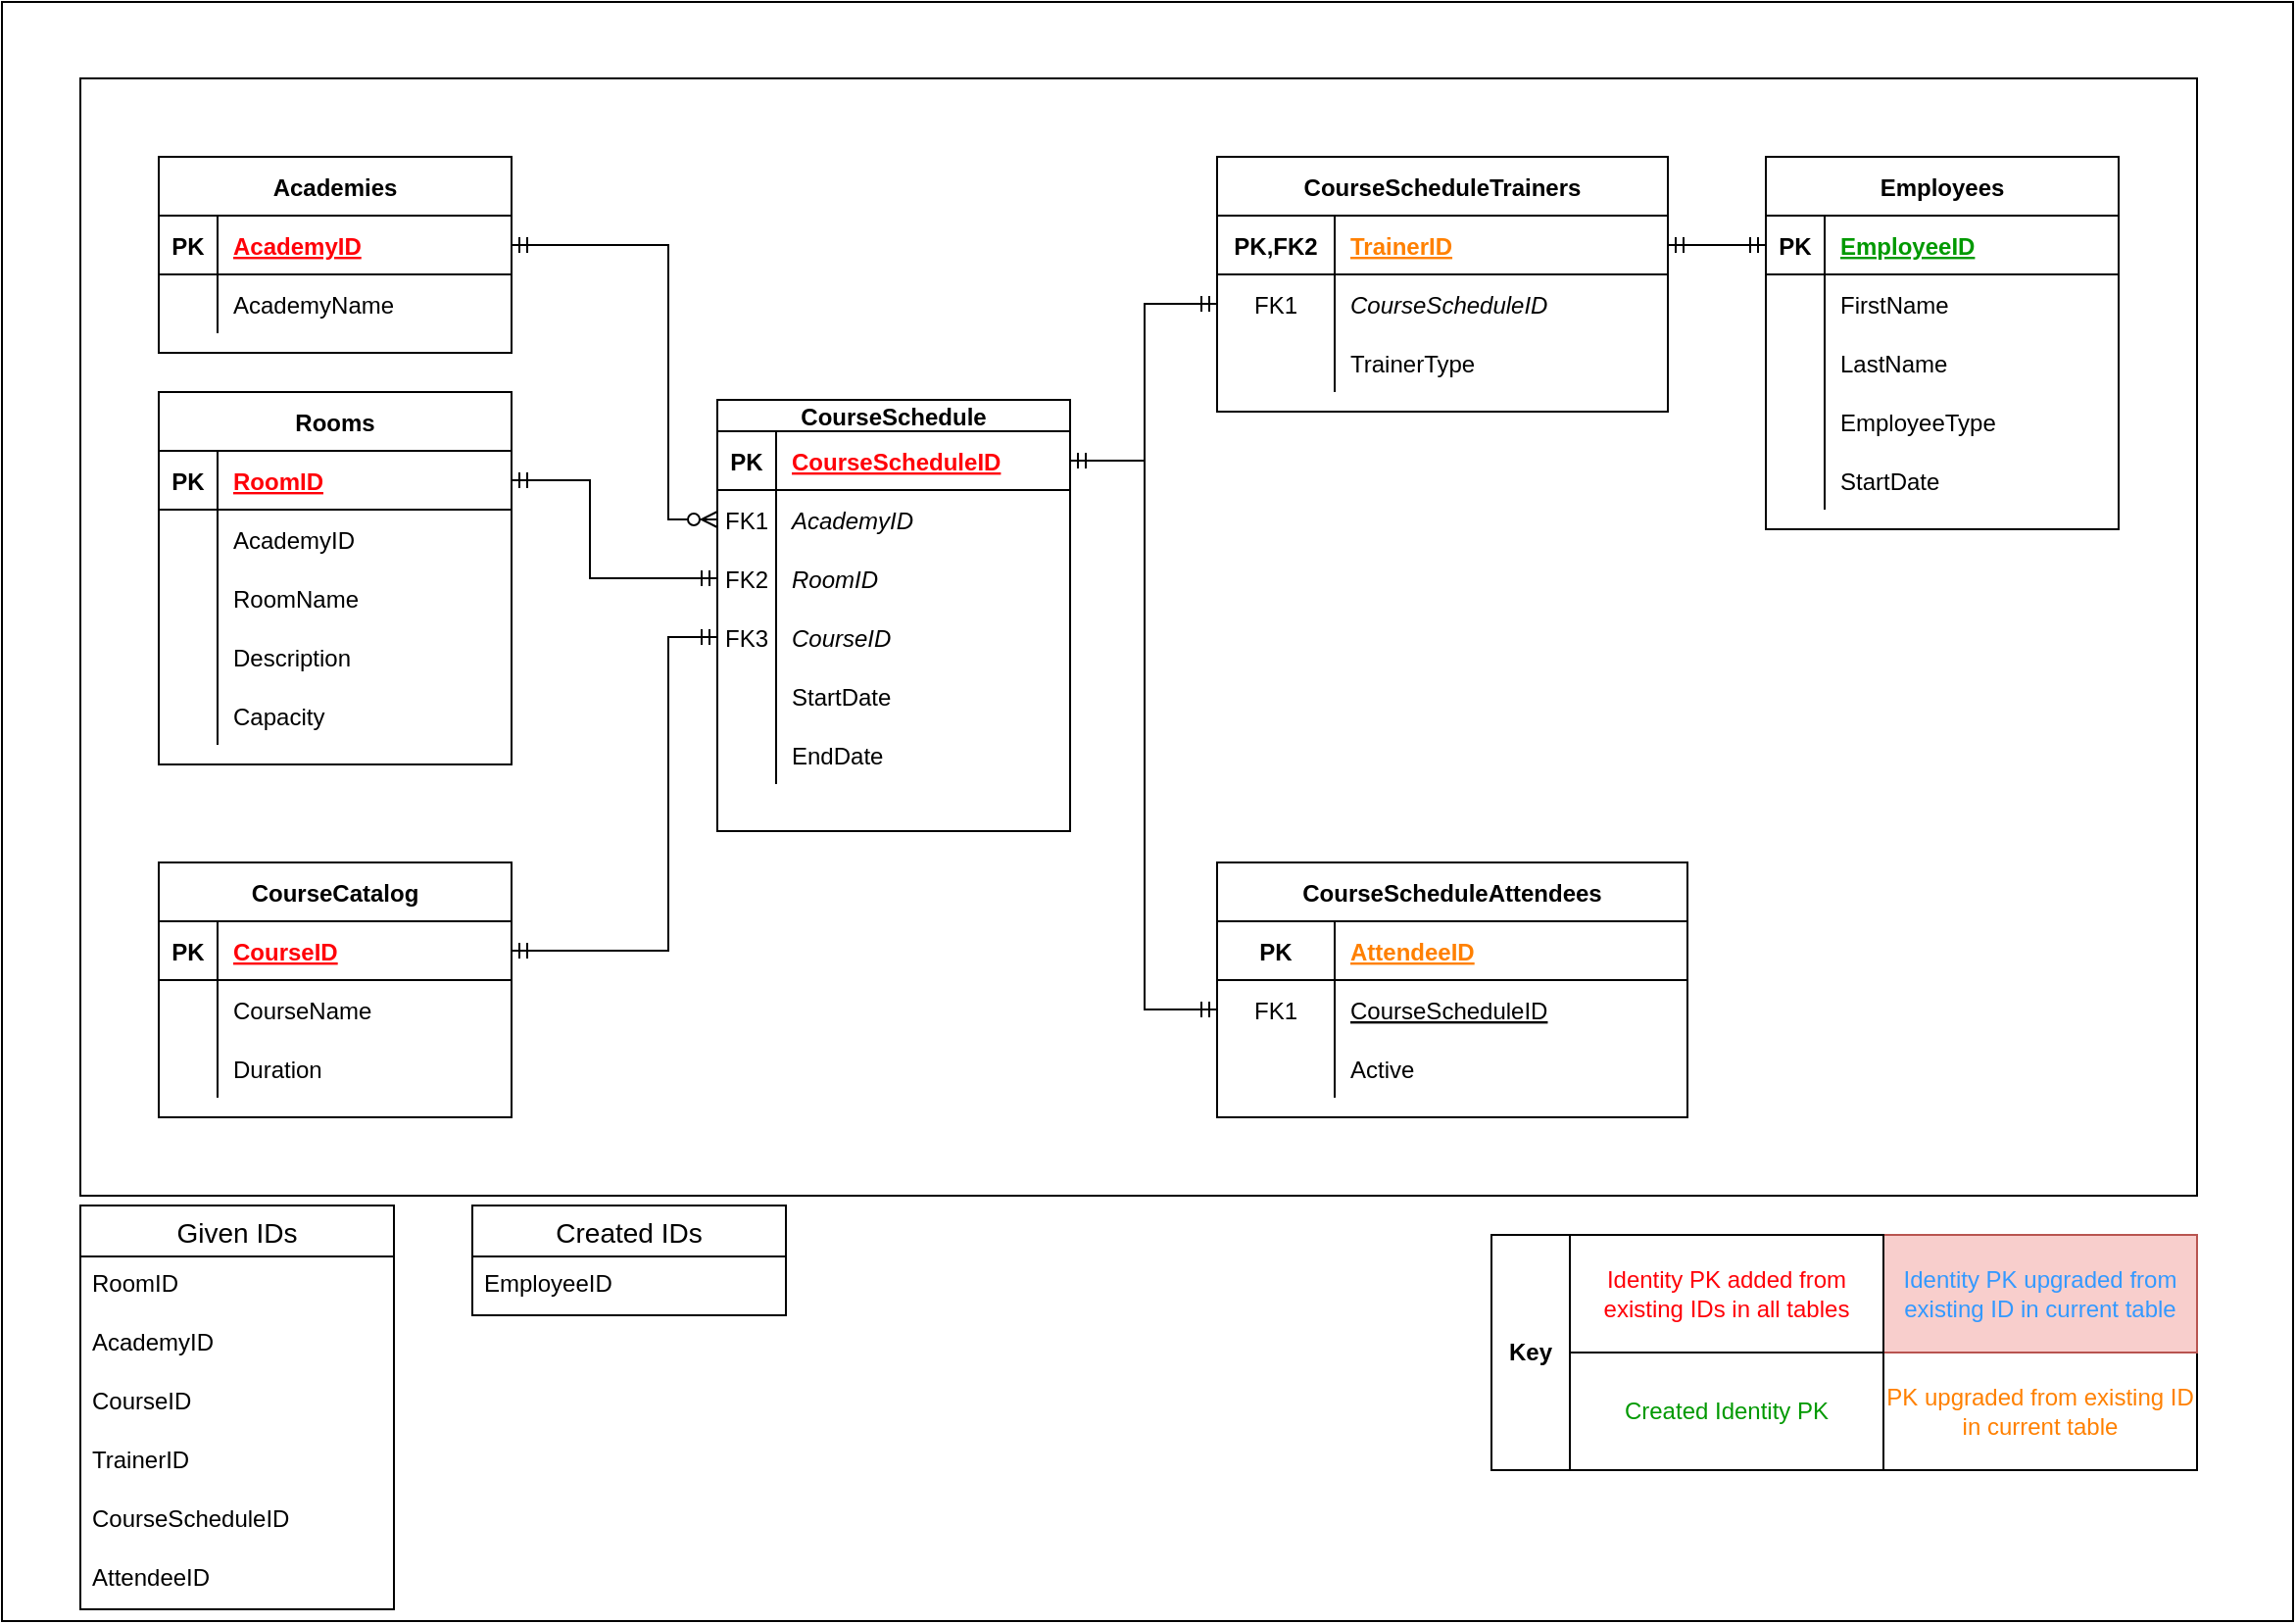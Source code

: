 <mxfile version="13.4.5" type="device"><diagram id="AUjybPsTDzXI0LvgvakA" name="ERD"><mxGraphModel dx="1086" dy="926" grid="1" gridSize="10" guides="1" tooltips="1" connect="1" arrows="1" fold="1" page="1" pageScale="1" pageWidth="1169" pageHeight="827" math="0" shadow="0"><root><mxCell id="0"/><mxCell id="1" parent="0"/><mxCell id="HKjK1HBpqgU2dG-zm7Cq-12" value="" style="group" parent="1" vertex="1" connectable="0"><mxGeometry y="1" width="1169" height="826" as="geometry"/></mxCell><mxCell id="HKjK1HBpqgU2dG-zm7Cq-11" value="" style="group" parent="HKjK1HBpqgU2dG-zm7Cq-12" vertex="1" connectable="0"><mxGeometry width="1169" height="826" as="geometry"/></mxCell><mxCell id="HKjK1HBpqgU2dG-zm7Cq-10" value="" style="group" parent="HKjK1HBpqgU2dG-zm7Cq-11" vertex="1" connectable="0"><mxGeometry width="1169" height="826" as="geometry"/></mxCell><mxCell id="trb9CW2gd9Y6XUhjnE6b-2" value="" style="rounded=0;whiteSpace=wrap;html=1;fillColor=#ffffff;fontColor=#009900;" parent="HKjK1HBpqgU2dG-zm7Cq-10" vertex="1"><mxGeometry width="1169" height="826" as="geometry"/></mxCell><mxCell id="trb9CW2gd9Y6XUhjnE6b-3" value="Given IDs" style="swimlane;fontStyle=0;childLayout=stackLayout;horizontal=1;startSize=26;horizontalStack=0;resizeParent=1;resizeParentMax=0;resizeLast=0;collapsible=1;marginBottom=0;align=center;fontSize=14;" parent="HKjK1HBpqgU2dG-zm7Cq-10" vertex="1"><mxGeometry x="40" y="614" width="160" height="206" as="geometry"/></mxCell><mxCell id="trb9CW2gd9Y6XUhjnE6b-4" value="RoomID" style="text;strokeColor=none;fillColor=none;spacingLeft=4;spacingRight=4;overflow=hidden;rotatable=0;points=[[0,0.5],[1,0.5]];portConstraint=eastwest;fontSize=12;" parent="trb9CW2gd9Y6XUhjnE6b-3" vertex="1"><mxGeometry y="26" width="160" height="30" as="geometry"/></mxCell><mxCell id="trb9CW2gd9Y6XUhjnE6b-5" value="AcademyID" style="text;strokeColor=none;fillColor=none;spacingLeft=4;spacingRight=4;overflow=hidden;rotatable=0;points=[[0,0.5],[1,0.5]];portConstraint=eastwest;fontSize=12;" parent="trb9CW2gd9Y6XUhjnE6b-3" vertex="1"><mxGeometry y="56" width="160" height="30" as="geometry"/></mxCell><mxCell id="trb9CW2gd9Y6XUhjnE6b-6" value="CourseID" style="text;strokeColor=none;fillColor=none;spacingLeft=4;spacingRight=4;overflow=hidden;rotatable=0;points=[[0,0.5],[1,0.5]];portConstraint=eastwest;fontSize=12;" parent="trb9CW2gd9Y6XUhjnE6b-3" vertex="1"><mxGeometry y="86" width="160" height="30" as="geometry"/></mxCell><mxCell id="trb9CW2gd9Y6XUhjnE6b-7" value="TrainerID" style="text;strokeColor=none;fillColor=none;spacingLeft=4;spacingRight=4;overflow=hidden;rotatable=0;points=[[0,0.5],[1,0.5]];portConstraint=eastwest;fontSize=12;" parent="trb9CW2gd9Y6XUhjnE6b-3" vertex="1"><mxGeometry y="116" width="160" height="30" as="geometry"/></mxCell><mxCell id="trb9CW2gd9Y6XUhjnE6b-8" value="CourseScheduleID" style="text;strokeColor=none;fillColor=none;spacingLeft=4;spacingRight=4;overflow=hidden;rotatable=0;points=[[0,0.5],[1,0.5]];portConstraint=eastwest;fontSize=12;" parent="trb9CW2gd9Y6XUhjnE6b-3" vertex="1"><mxGeometry y="146" width="160" height="30" as="geometry"/></mxCell><mxCell id="trb9CW2gd9Y6XUhjnE6b-9" value="AttendeeID" style="text;strokeColor=none;fillColor=none;spacingLeft=4;spacingRight=4;overflow=hidden;rotatable=0;points=[[0,0.5],[1,0.5]];portConstraint=eastwest;fontSize=12;" parent="trb9CW2gd9Y6XUhjnE6b-3" vertex="1"><mxGeometry y="176" width="160" height="30" as="geometry"/></mxCell><mxCell id="trb9CW2gd9Y6XUhjnE6b-10" value="Created IDs" style="swimlane;fontStyle=0;childLayout=stackLayout;horizontal=1;startSize=26;horizontalStack=0;resizeParent=1;resizeParentMax=0;resizeLast=0;collapsible=1;marginBottom=0;align=center;fontSize=14;" parent="HKjK1HBpqgU2dG-zm7Cq-10" vertex="1"><mxGeometry x="240" y="614" width="160" height="56" as="geometry"/></mxCell><mxCell id="trb9CW2gd9Y6XUhjnE6b-11" value="EmployeeID" style="text;strokeColor=none;fillColor=none;spacingLeft=4;spacingRight=4;overflow=hidden;rotatable=0;points=[[0,0.5],[1,0.5]];portConstraint=eastwest;fontSize=12;fontStyle=0;" parent="trb9CW2gd9Y6XUhjnE6b-10" vertex="1"><mxGeometry y="26" width="160" height="30" as="geometry"/></mxCell><mxCell id="trb9CW2gd9Y6XUhjnE6b-12" value="" style="group" parent="HKjK1HBpqgU2dG-zm7Cq-10" vertex="1" connectable="0"><mxGeometry x="40" y="39" width="1080" height="570" as="geometry"/></mxCell><mxCell id="trb9CW2gd9Y6XUhjnE6b-13" value="" style="rounded=0;whiteSpace=wrap;html=1;fillColor=#ffffff;fontColor=#3399FF;" parent="trb9CW2gd9Y6XUhjnE6b-12" vertex="1"><mxGeometry width="1080" height="570" as="geometry"/></mxCell><mxCell id="trb9CW2gd9Y6XUhjnE6b-14" value="CourseSchedule" style="shape=table;startSize=16;container=1;collapsible=1;childLayout=tableLayout;fixedRows=1;rowLines=0;fontStyle=1;align=center;resizeLast=1;" parent="trb9CW2gd9Y6XUhjnE6b-12" vertex="1"><mxGeometry x="325" y="164" width="180" height="220" as="geometry"/></mxCell><mxCell id="trb9CW2gd9Y6XUhjnE6b-15" value="" style="shape=partialRectangle;collapsible=0;dropTarget=0;pointerEvents=0;fillColor=none;top=0;left=0;bottom=1;right=0;points=[[0,0.5],[1,0.5]];portConstraint=eastwest;" parent="trb9CW2gd9Y6XUhjnE6b-14" vertex="1"><mxGeometry y="16" width="180" height="30" as="geometry"/></mxCell><mxCell id="trb9CW2gd9Y6XUhjnE6b-16" value="PK" style="shape=partialRectangle;connectable=0;fillColor=none;top=0;left=0;bottom=0;right=0;fontStyle=1;overflow=hidden;" parent="trb9CW2gd9Y6XUhjnE6b-15" vertex="1"><mxGeometry width="30" height="30" as="geometry"/></mxCell><mxCell id="trb9CW2gd9Y6XUhjnE6b-17" value="CourseScheduleID" style="shape=partialRectangle;connectable=0;fillColor=none;top=0;left=0;bottom=0;right=0;align=left;spacingLeft=6;fontStyle=5;overflow=hidden;fontColor=#FF0008;" parent="trb9CW2gd9Y6XUhjnE6b-15" vertex="1"><mxGeometry x="30" width="150" height="30" as="geometry"/></mxCell><mxCell id="trb9CW2gd9Y6XUhjnE6b-18" value="" style="shape=partialRectangle;collapsible=0;dropTarget=0;pointerEvents=0;fillColor=none;top=0;left=0;bottom=0;right=0;points=[[0,0.5],[1,0.5]];portConstraint=eastwest;" parent="trb9CW2gd9Y6XUhjnE6b-14" vertex="1"><mxGeometry y="46" width="180" height="30" as="geometry"/></mxCell><mxCell id="trb9CW2gd9Y6XUhjnE6b-19" value="FK1" style="shape=partialRectangle;connectable=0;fillColor=none;top=0;left=0;bottom=0;right=0;editable=1;overflow=hidden;" parent="trb9CW2gd9Y6XUhjnE6b-18" vertex="1"><mxGeometry width="30" height="30" as="geometry"/></mxCell><mxCell id="trb9CW2gd9Y6XUhjnE6b-20" value="AcademyID" style="shape=partialRectangle;connectable=0;fillColor=none;top=0;left=0;bottom=0;right=0;align=left;spacingLeft=6;overflow=hidden;fontStyle=2" parent="trb9CW2gd9Y6XUhjnE6b-18" vertex="1"><mxGeometry x="30" width="150" height="30" as="geometry"/></mxCell><mxCell id="trb9CW2gd9Y6XUhjnE6b-21" style="shape=partialRectangle;collapsible=0;dropTarget=0;pointerEvents=0;fillColor=none;top=0;left=0;bottom=0;right=0;points=[[0,0.5],[1,0.5]];portConstraint=eastwest;" parent="trb9CW2gd9Y6XUhjnE6b-14" vertex="1"><mxGeometry y="76" width="180" height="30" as="geometry"/></mxCell><mxCell id="trb9CW2gd9Y6XUhjnE6b-22" value="FK2" style="shape=partialRectangle;connectable=0;fillColor=none;top=0;left=0;bottom=0;right=0;editable=1;overflow=hidden;" parent="trb9CW2gd9Y6XUhjnE6b-21" vertex="1"><mxGeometry width="30" height="30" as="geometry"/></mxCell><mxCell id="trb9CW2gd9Y6XUhjnE6b-23" value="RoomID" style="shape=partialRectangle;connectable=0;fillColor=none;top=0;left=0;bottom=0;right=0;align=left;spacingLeft=6;overflow=hidden;fontStyle=2" parent="trb9CW2gd9Y6XUhjnE6b-21" vertex="1"><mxGeometry x="30" width="150" height="30" as="geometry"/></mxCell><mxCell id="trb9CW2gd9Y6XUhjnE6b-24" style="shape=partialRectangle;collapsible=0;dropTarget=0;pointerEvents=0;fillColor=none;top=0;left=0;bottom=0;right=0;points=[[0,0.5],[1,0.5]];portConstraint=eastwest;" parent="trb9CW2gd9Y6XUhjnE6b-14" vertex="1"><mxGeometry y="106" width="180" height="30" as="geometry"/></mxCell><mxCell id="trb9CW2gd9Y6XUhjnE6b-25" value="FK3" style="shape=partialRectangle;connectable=0;fillColor=none;top=0;left=0;bottom=0;right=0;editable=1;overflow=hidden;" parent="trb9CW2gd9Y6XUhjnE6b-24" vertex="1"><mxGeometry width="30" height="30" as="geometry"/></mxCell><mxCell id="trb9CW2gd9Y6XUhjnE6b-26" value="CourseID" style="shape=partialRectangle;connectable=0;fillColor=none;top=0;left=0;bottom=0;right=0;align=left;spacingLeft=6;overflow=hidden;fontStyle=2" parent="trb9CW2gd9Y6XUhjnE6b-24" vertex="1"><mxGeometry x="30" width="150" height="30" as="geometry"/></mxCell><mxCell id="trb9CW2gd9Y6XUhjnE6b-27" style="shape=partialRectangle;collapsible=0;dropTarget=0;pointerEvents=0;fillColor=none;top=0;left=0;bottom=0;right=0;points=[[0,0.5],[1,0.5]];portConstraint=eastwest;" parent="trb9CW2gd9Y6XUhjnE6b-14" vertex="1"><mxGeometry y="136" width="180" height="30" as="geometry"/></mxCell><mxCell id="trb9CW2gd9Y6XUhjnE6b-28" style="shape=partialRectangle;connectable=0;fillColor=none;top=0;left=0;bottom=0;right=0;editable=1;overflow=hidden;" parent="trb9CW2gd9Y6XUhjnE6b-27" vertex="1"><mxGeometry width="30" height="30" as="geometry"/></mxCell><mxCell id="trb9CW2gd9Y6XUhjnE6b-29" value="StartDate" style="shape=partialRectangle;connectable=0;fillColor=none;top=0;left=0;bottom=0;right=0;align=left;spacingLeft=6;overflow=hidden;" parent="trb9CW2gd9Y6XUhjnE6b-27" vertex="1"><mxGeometry x="30" width="150" height="30" as="geometry"/></mxCell><mxCell id="trb9CW2gd9Y6XUhjnE6b-30" style="shape=partialRectangle;collapsible=0;dropTarget=0;pointerEvents=0;fillColor=none;top=0;left=0;bottom=0;right=0;points=[[0,0.5],[1,0.5]];portConstraint=eastwest;" parent="trb9CW2gd9Y6XUhjnE6b-14" vertex="1"><mxGeometry y="166" width="180" height="30" as="geometry"/></mxCell><mxCell id="trb9CW2gd9Y6XUhjnE6b-31" style="shape=partialRectangle;connectable=0;fillColor=none;top=0;left=0;bottom=0;right=0;editable=1;overflow=hidden;" parent="trb9CW2gd9Y6XUhjnE6b-30" vertex="1"><mxGeometry width="30" height="30" as="geometry"/></mxCell><mxCell id="trb9CW2gd9Y6XUhjnE6b-32" value="EndDate" style="shape=partialRectangle;connectable=0;fillColor=none;top=0;left=0;bottom=0;right=0;align=left;spacingLeft=6;overflow=hidden;" parent="trb9CW2gd9Y6XUhjnE6b-30" vertex="1"><mxGeometry x="30" width="150" height="30" as="geometry"/></mxCell><mxCell id="trb9CW2gd9Y6XUhjnE6b-33" value="Rooms" style="shape=table;startSize=30;container=1;collapsible=1;childLayout=tableLayout;fixedRows=1;rowLines=0;fontStyle=1;align=center;resizeLast=1;" parent="trb9CW2gd9Y6XUhjnE6b-12" vertex="1"><mxGeometry x="40" y="160" width="180" height="190" as="geometry"/></mxCell><mxCell id="trb9CW2gd9Y6XUhjnE6b-34" value="" style="shape=partialRectangle;collapsible=0;dropTarget=0;pointerEvents=0;fillColor=none;top=0;left=0;bottom=1;right=0;points=[[0,0.5],[1,0.5]];portConstraint=eastwest;" parent="trb9CW2gd9Y6XUhjnE6b-33" vertex="1"><mxGeometry y="30" width="180" height="30" as="geometry"/></mxCell><mxCell id="trb9CW2gd9Y6XUhjnE6b-35" value="PK" style="shape=partialRectangle;connectable=0;fillColor=none;top=0;left=0;bottom=0;right=0;fontStyle=1;overflow=hidden;" parent="trb9CW2gd9Y6XUhjnE6b-34" vertex="1"><mxGeometry width="30" height="30" as="geometry"/></mxCell><mxCell id="trb9CW2gd9Y6XUhjnE6b-36" value="RoomID" style="shape=partialRectangle;connectable=0;fillColor=none;top=0;left=0;bottom=0;right=0;align=left;spacingLeft=6;fontStyle=5;overflow=hidden;fontColor=#FF0008;" parent="trb9CW2gd9Y6XUhjnE6b-34" vertex="1"><mxGeometry x="30" width="150" height="30" as="geometry"/></mxCell><mxCell id="trb9CW2gd9Y6XUhjnE6b-37" value="" style="shape=partialRectangle;collapsible=0;dropTarget=0;pointerEvents=0;fillColor=none;top=0;left=0;bottom=0;right=0;points=[[0,0.5],[1,0.5]];portConstraint=eastwest;" parent="trb9CW2gd9Y6XUhjnE6b-33" vertex="1"><mxGeometry y="60" width="180" height="30" as="geometry"/></mxCell><mxCell id="trb9CW2gd9Y6XUhjnE6b-38" value="" style="shape=partialRectangle;connectable=0;fillColor=none;top=0;left=0;bottom=0;right=0;editable=1;overflow=hidden;" parent="trb9CW2gd9Y6XUhjnE6b-37" vertex="1"><mxGeometry width="30" height="30" as="geometry"/></mxCell><mxCell id="trb9CW2gd9Y6XUhjnE6b-39" value="AcademyID" style="shape=partialRectangle;connectable=0;fillColor=none;top=0;left=0;bottom=0;right=0;align=left;spacingLeft=6;overflow=hidden;fontStyle=0" parent="trb9CW2gd9Y6XUhjnE6b-37" vertex="1"><mxGeometry x="30" width="150" height="30" as="geometry"/></mxCell><mxCell id="trb9CW2gd9Y6XUhjnE6b-40" value="" style="shape=partialRectangle;collapsible=0;dropTarget=0;pointerEvents=0;fillColor=none;top=0;left=0;bottom=0;right=0;points=[[0,0.5],[1,0.5]];portConstraint=eastwest;" parent="trb9CW2gd9Y6XUhjnE6b-33" vertex="1"><mxGeometry y="90" width="180" height="30" as="geometry"/></mxCell><mxCell id="trb9CW2gd9Y6XUhjnE6b-41" value="" style="shape=partialRectangle;connectable=0;fillColor=none;top=0;left=0;bottom=0;right=0;editable=1;overflow=hidden;" parent="trb9CW2gd9Y6XUhjnE6b-40" vertex="1"><mxGeometry width="30" height="30" as="geometry"/></mxCell><mxCell id="trb9CW2gd9Y6XUhjnE6b-42" value="RoomName" style="shape=partialRectangle;connectable=0;fillColor=none;top=0;left=0;bottom=0;right=0;align=left;spacingLeft=6;overflow=hidden;" parent="trb9CW2gd9Y6XUhjnE6b-40" vertex="1"><mxGeometry x="30" width="150" height="30" as="geometry"/></mxCell><mxCell id="trb9CW2gd9Y6XUhjnE6b-43" value="" style="shape=partialRectangle;collapsible=0;dropTarget=0;pointerEvents=0;fillColor=none;top=0;left=0;bottom=0;right=0;points=[[0,0.5],[1,0.5]];portConstraint=eastwest;" parent="trb9CW2gd9Y6XUhjnE6b-33" vertex="1"><mxGeometry y="120" width="180" height="30" as="geometry"/></mxCell><mxCell id="trb9CW2gd9Y6XUhjnE6b-44" value="" style="shape=partialRectangle;connectable=0;fillColor=none;top=0;left=0;bottom=0;right=0;editable=1;overflow=hidden;" parent="trb9CW2gd9Y6XUhjnE6b-43" vertex="1"><mxGeometry width="30" height="30" as="geometry"/></mxCell><mxCell id="trb9CW2gd9Y6XUhjnE6b-45" value="Description" style="shape=partialRectangle;connectable=0;fillColor=none;top=0;left=0;bottom=0;right=0;align=left;spacingLeft=6;overflow=hidden;" parent="trb9CW2gd9Y6XUhjnE6b-43" vertex="1"><mxGeometry x="30" width="150" height="30" as="geometry"/></mxCell><mxCell id="trb9CW2gd9Y6XUhjnE6b-46" style="shape=partialRectangle;collapsible=0;dropTarget=0;pointerEvents=0;fillColor=none;top=0;left=0;bottom=0;right=0;points=[[0,0.5],[1,0.5]];portConstraint=eastwest;" parent="trb9CW2gd9Y6XUhjnE6b-33" vertex="1"><mxGeometry y="150" width="180" height="30" as="geometry"/></mxCell><mxCell id="trb9CW2gd9Y6XUhjnE6b-47" style="shape=partialRectangle;connectable=0;fillColor=none;top=0;left=0;bottom=0;right=0;editable=1;overflow=hidden;" parent="trb9CW2gd9Y6XUhjnE6b-46" vertex="1"><mxGeometry width="30" height="30" as="geometry"/></mxCell><mxCell id="trb9CW2gd9Y6XUhjnE6b-48" value="Capacity" style="shape=partialRectangle;connectable=0;fillColor=none;top=0;left=0;bottom=0;right=0;align=left;spacingLeft=6;overflow=hidden;" parent="trb9CW2gd9Y6XUhjnE6b-46" vertex="1"><mxGeometry x="30" width="150" height="30" as="geometry"/></mxCell><mxCell id="trb9CW2gd9Y6XUhjnE6b-49" style="edgeStyle=orthogonalEdgeStyle;rounded=0;orthogonalLoop=1;jettySize=auto;html=1;entryX=1;entryY=0.5;entryDx=0;entryDy=0;endArrow=ERmandOne;endFill=0;fontColor=#FF0008;startArrow=ERmandOne;startFill=0;exitX=0;exitY=0.5;exitDx=0;exitDy=0;" parent="trb9CW2gd9Y6XUhjnE6b-12" source="trb9CW2gd9Y6XUhjnE6b-21" target="trb9CW2gd9Y6XUhjnE6b-34" edge="1"><mxGeometry relative="1" as="geometry"><Array as="points"><mxPoint x="260" y="255"/><mxPoint x="260" y="205"/></Array></mxGeometry></mxCell><mxCell id="trb9CW2gd9Y6XUhjnE6b-50" value="Academies" style="shape=table;startSize=30;container=1;collapsible=1;childLayout=tableLayout;fixedRows=1;rowLines=0;fontStyle=1;align=center;resizeLast=1;" parent="trb9CW2gd9Y6XUhjnE6b-12" vertex="1"><mxGeometry x="40" y="40" width="180" height="100" as="geometry"/></mxCell><mxCell id="trb9CW2gd9Y6XUhjnE6b-51" value="" style="shape=partialRectangle;collapsible=0;dropTarget=0;pointerEvents=0;fillColor=none;top=0;left=0;bottom=1;right=0;points=[[0,0.5],[1,0.5]];portConstraint=eastwest;" parent="trb9CW2gd9Y6XUhjnE6b-50" vertex="1"><mxGeometry y="30" width="180" height="30" as="geometry"/></mxCell><mxCell id="trb9CW2gd9Y6XUhjnE6b-52" value="PK" style="shape=partialRectangle;connectable=0;fillColor=none;top=0;left=0;bottom=0;right=0;fontStyle=1;overflow=hidden;" parent="trb9CW2gd9Y6XUhjnE6b-51" vertex="1"><mxGeometry width="30" height="30" as="geometry"/></mxCell><mxCell id="trb9CW2gd9Y6XUhjnE6b-53" value="AcademyID" style="shape=partialRectangle;connectable=0;fillColor=none;top=0;left=0;bottom=0;right=0;align=left;spacingLeft=6;fontStyle=5;overflow=hidden;fontColor=#FF0008;" parent="trb9CW2gd9Y6XUhjnE6b-51" vertex="1"><mxGeometry x="30" width="150" height="30" as="geometry"/></mxCell><mxCell id="trb9CW2gd9Y6XUhjnE6b-54" value="" style="shape=partialRectangle;collapsible=0;dropTarget=0;pointerEvents=0;fillColor=none;top=0;left=0;bottom=0;right=0;points=[[0,0.5],[1,0.5]];portConstraint=eastwest;" parent="trb9CW2gd9Y6XUhjnE6b-50" vertex="1"><mxGeometry y="60" width="180" height="30" as="geometry"/></mxCell><mxCell id="trb9CW2gd9Y6XUhjnE6b-55" value="" style="shape=partialRectangle;connectable=0;fillColor=none;top=0;left=0;bottom=0;right=0;editable=1;overflow=hidden;" parent="trb9CW2gd9Y6XUhjnE6b-54" vertex="1"><mxGeometry width="30" height="30" as="geometry"/></mxCell><mxCell id="trb9CW2gd9Y6XUhjnE6b-56" value="AcademyName" style="shape=partialRectangle;connectable=0;fillColor=none;top=0;left=0;bottom=0;right=0;align=left;spacingLeft=6;overflow=hidden;" parent="trb9CW2gd9Y6XUhjnE6b-54" vertex="1"><mxGeometry x="30" width="150" height="30" as="geometry"/></mxCell><mxCell id="trb9CW2gd9Y6XUhjnE6b-57" style="edgeStyle=orthogonalEdgeStyle;rounded=0;orthogonalLoop=1;jettySize=auto;html=1;entryX=1;entryY=0.5;entryDx=0;entryDy=0;endArrow=ERmandOne;endFill=0;fontColor=#FF0008;startArrow=ERzeroToMany;startFill=1;exitX=0;exitY=0.5;exitDx=0;exitDy=0;" parent="trb9CW2gd9Y6XUhjnE6b-12" source="trb9CW2gd9Y6XUhjnE6b-18" target="trb9CW2gd9Y6XUhjnE6b-51" edge="1"><mxGeometry relative="1" as="geometry"><Array as="points"><mxPoint x="300" y="225"/><mxPoint x="300" y="85"/></Array></mxGeometry></mxCell><mxCell id="trb9CW2gd9Y6XUhjnE6b-58" value="CourseCatalog" style="shape=table;startSize=30;container=1;collapsible=1;childLayout=tableLayout;fixedRows=1;rowLines=0;fontStyle=1;align=center;resizeLast=1;" parent="trb9CW2gd9Y6XUhjnE6b-12" vertex="1"><mxGeometry x="40" y="400" width="180" height="130" as="geometry"/></mxCell><mxCell id="trb9CW2gd9Y6XUhjnE6b-59" value="" style="shape=partialRectangle;collapsible=0;dropTarget=0;pointerEvents=0;fillColor=none;top=0;left=0;bottom=1;right=0;points=[[0,0.5],[1,0.5]];portConstraint=eastwest;" parent="trb9CW2gd9Y6XUhjnE6b-58" vertex="1"><mxGeometry y="30" width="180" height="30" as="geometry"/></mxCell><mxCell id="trb9CW2gd9Y6XUhjnE6b-60" value="PK" style="shape=partialRectangle;connectable=0;fillColor=none;top=0;left=0;bottom=0;right=0;fontStyle=1;overflow=hidden;" parent="trb9CW2gd9Y6XUhjnE6b-59" vertex="1"><mxGeometry width="30" height="30" as="geometry"/></mxCell><mxCell id="trb9CW2gd9Y6XUhjnE6b-61" value="CourseID" style="shape=partialRectangle;connectable=0;fillColor=none;top=0;left=0;bottom=0;right=0;align=left;spacingLeft=6;fontStyle=5;overflow=hidden;fontColor=#FF0008;" parent="trb9CW2gd9Y6XUhjnE6b-59" vertex="1"><mxGeometry x="30" width="150" height="30" as="geometry"/></mxCell><mxCell id="trb9CW2gd9Y6XUhjnE6b-62" value="" style="shape=partialRectangle;collapsible=0;dropTarget=0;pointerEvents=0;fillColor=none;top=0;left=0;bottom=0;right=0;points=[[0,0.5],[1,0.5]];portConstraint=eastwest;" parent="trb9CW2gd9Y6XUhjnE6b-58" vertex="1"><mxGeometry y="60" width="180" height="30" as="geometry"/></mxCell><mxCell id="trb9CW2gd9Y6XUhjnE6b-63" value="" style="shape=partialRectangle;connectable=0;fillColor=none;top=0;left=0;bottom=0;right=0;editable=1;overflow=hidden;" parent="trb9CW2gd9Y6XUhjnE6b-62" vertex="1"><mxGeometry width="30" height="30" as="geometry"/></mxCell><mxCell id="trb9CW2gd9Y6XUhjnE6b-64" value="CourseName" style="shape=partialRectangle;connectable=0;fillColor=none;top=0;left=0;bottom=0;right=0;align=left;spacingLeft=6;overflow=hidden;" parent="trb9CW2gd9Y6XUhjnE6b-62" vertex="1"><mxGeometry x="30" width="150" height="30" as="geometry"/></mxCell><mxCell id="trb9CW2gd9Y6XUhjnE6b-65" value="" style="shape=partialRectangle;collapsible=0;dropTarget=0;pointerEvents=0;fillColor=none;top=0;left=0;bottom=0;right=0;points=[[0,0.5],[1,0.5]];portConstraint=eastwest;" parent="trb9CW2gd9Y6XUhjnE6b-58" vertex="1"><mxGeometry y="90" width="180" height="30" as="geometry"/></mxCell><mxCell id="trb9CW2gd9Y6XUhjnE6b-66" value="" style="shape=partialRectangle;connectable=0;fillColor=none;top=0;left=0;bottom=0;right=0;editable=1;overflow=hidden;" parent="trb9CW2gd9Y6XUhjnE6b-65" vertex="1"><mxGeometry width="30" height="30" as="geometry"/></mxCell><mxCell id="trb9CW2gd9Y6XUhjnE6b-67" value="Duration" style="shape=partialRectangle;connectable=0;fillColor=none;top=0;left=0;bottom=0;right=0;align=left;spacingLeft=6;overflow=hidden;" parent="trb9CW2gd9Y6XUhjnE6b-65" vertex="1"><mxGeometry x="30" width="150" height="30" as="geometry"/></mxCell><mxCell id="trb9CW2gd9Y6XUhjnE6b-68" style="edgeStyle=orthogonalEdgeStyle;rounded=0;orthogonalLoop=1;jettySize=auto;html=1;exitX=0;exitY=0.5;exitDx=0;exitDy=0;entryX=1;entryY=0.5;entryDx=0;entryDy=0;endArrow=ERmandOne;endFill=0;fontColor=#FF0008;startArrow=ERmandOne;startFill=0;" parent="trb9CW2gd9Y6XUhjnE6b-12" source="trb9CW2gd9Y6XUhjnE6b-24" target="trb9CW2gd9Y6XUhjnE6b-59" edge="1"><mxGeometry relative="1" as="geometry"><Array as="points"><mxPoint x="300" y="285"/><mxPoint x="300" y="445"/></Array></mxGeometry></mxCell><mxCell id="trb9CW2gd9Y6XUhjnE6b-69" value="Employees" style="shape=table;startSize=30;container=1;collapsible=1;childLayout=tableLayout;fixedRows=1;rowLines=0;fontStyle=1;align=center;resizeLast=1;" parent="trb9CW2gd9Y6XUhjnE6b-12" vertex="1"><mxGeometry x="860" y="40" width="180" height="190" as="geometry"/></mxCell><mxCell id="trb9CW2gd9Y6XUhjnE6b-70" value="" style="shape=partialRectangle;collapsible=0;dropTarget=0;pointerEvents=0;fillColor=none;top=0;left=0;bottom=1;right=0;points=[[0,0.5],[1,0.5]];portConstraint=eastwest;" parent="trb9CW2gd9Y6XUhjnE6b-69" vertex="1"><mxGeometry y="30" width="180" height="30" as="geometry"/></mxCell><mxCell id="trb9CW2gd9Y6XUhjnE6b-71" value="PK" style="shape=partialRectangle;connectable=0;fillColor=none;top=0;left=0;bottom=0;right=0;fontStyle=1;overflow=hidden;" parent="trb9CW2gd9Y6XUhjnE6b-70" vertex="1"><mxGeometry width="30" height="30" as="geometry"/></mxCell><mxCell id="trb9CW2gd9Y6XUhjnE6b-72" value="EmployeeID" style="shape=partialRectangle;connectable=0;fillColor=none;top=0;left=0;bottom=0;right=0;align=left;spacingLeft=6;fontStyle=5;overflow=hidden;fontColor=#009900;" parent="trb9CW2gd9Y6XUhjnE6b-70" vertex="1"><mxGeometry x="30" width="150" height="30" as="geometry"/></mxCell><mxCell id="trb9CW2gd9Y6XUhjnE6b-73" value="" style="shape=partialRectangle;collapsible=0;dropTarget=0;pointerEvents=0;fillColor=none;top=0;left=0;bottom=0;right=0;points=[[0,0.5],[1,0.5]];portConstraint=eastwest;" parent="trb9CW2gd9Y6XUhjnE6b-69" vertex="1"><mxGeometry y="60" width="180" height="30" as="geometry"/></mxCell><mxCell id="trb9CW2gd9Y6XUhjnE6b-74" value="" style="shape=partialRectangle;connectable=0;fillColor=none;top=0;left=0;bottom=0;right=0;editable=1;overflow=hidden;" parent="trb9CW2gd9Y6XUhjnE6b-73" vertex="1"><mxGeometry width="30" height="30" as="geometry"/></mxCell><mxCell id="trb9CW2gd9Y6XUhjnE6b-75" value="FirstName" style="shape=partialRectangle;connectable=0;fillColor=none;top=0;left=0;bottom=0;right=0;align=left;spacingLeft=6;overflow=hidden;" parent="trb9CW2gd9Y6XUhjnE6b-73" vertex="1"><mxGeometry x="30" width="150" height="30" as="geometry"/></mxCell><mxCell id="trb9CW2gd9Y6XUhjnE6b-76" value="" style="shape=partialRectangle;collapsible=0;dropTarget=0;pointerEvents=0;fillColor=none;top=0;left=0;bottom=0;right=0;points=[[0,0.5],[1,0.5]];portConstraint=eastwest;" parent="trb9CW2gd9Y6XUhjnE6b-69" vertex="1"><mxGeometry y="90" width="180" height="30" as="geometry"/></mxCell><mxCell id="trb9CW2gd9Y6XUhjnE6b-77" value="" style="shape=partialRectangle;connectable=0;fillColor=none;top=0;left=0;bottom=0;right=0;editable=1;overflow=hidden;" parent="trb9CW2gd9Y6XUhjnE6b-76" vertex="1"><mxGeometry width="30" height="30" as="geometry"/></mxCell><mxCell id="trb9CW2gd9Y6XUhjnE6b-78" value="LastName" style="shape=partialRectangle;connectable=0;fillColor=none;top=0;left=0;bottom=0;right=0;align=left;spacingLeft=6;overflow=hidden;" parent="trb9CW2gd9Y6XUhjnE6b-76" vertex="1"><mxGeometry x="30" width="150" height="30" as="geometry"/></mxCell><mxCell id="trb9CW2gd9Y6XUhjnE6b-79" style="shape=partialRectangle;collapsible=0;dropTarget=0;pointerEvents=0;fillColor=none;top=0;left=0;bottom=0;right=0;points=[[0,0.5],[1,0.5]];portConstraint=eastwest;" parent="trb9CW2gd9Y6XUhjnE6b-69" vertex="1"><mxGeometry y="120" width="180" height="30" as="geometry"/></mxCell><mxCell id="trb9CW2gd9Y6XUhjnE6b-80" style="shape=partialRectangle;connectable=0;fillColor=none;top=0;left=0;bottom=0;right=0;editable=1;overflow=hidden;" parent="trb9CW2gd9Y6XUhjnE6b-79" vertex="1"><mxGeometry width="30" height="30" as="geometry"/></mxCell><mxCell id="trb9CW2gd9Y6XUhjnE6b-81" value="EmployeeType" style="shape=partialRectangle;connectable=0;fillColor=none;top=0;left=0;bottom=0;right=0;align=left;spacingLeft=6;overflow=hidden;" parent="trb9CW2gd9Y6XUhjnE6b-79" vertex="1"><mxGeometry x="30" width="150" height="30" as="geometry"/></mxCell><mxCell id="trb9CW2gd9Y6XUhjnE6b-82" style="shape=partialRectangle;collapsible=0;dropTarget=0;pointerEvents=0;fillColor=none;top=0;left=0;bottom=0;right=0;points=[[0,0.5],[1,0.5]];portConstraint=eastwest;" parent="trb9CW2gd9Y6XUhjnE6b-69" vertex="1"><mxGeometry y="150" width="180" height="30" as="geometry"/></mxCell><mxCell id="trb9CW2gd9Y6XUhjnE6b-83" style="shape=partialRectangle;connectable=0;fillColor=none;top=0;left=0;bottom=0;right=0;editable=1;overflow=hidden;" parent="trb9CW2gd9Y6XUhjnE6b-82" vertex="1"><mxGeometry width="30" height="30" as="geometry"/></mxCell><mxCell id="trb9CW2gd9Y6XUhjnE6b-84" value="StartDate" style="shape=partialRectangle;connectable=0;fillColor=none;top=0;left=0;bottom=0;right=0;align=left;spacingLeft=6;overflow=hidden;" parent="trb9CW2gd9Y6XUhjnE6b-82" vertex="1"><mxGeometry x="30" width="150" height="30" as="geometry"/></mxCell><mxCell id="trb9CW2gd9Y6XUhjnE6b-85" value="CourseScheduleTrainers" style="shape=table;startSize=30;container=1;collapsible=1;childLayout=tableLayout;fixedRows=1;rowLines=0;fontStyle=1;align=center;resizeLast=1;" parent="trb9CW2gd9Y6XUhjnE6b-12" vertex="1"><mxGeometry x="580" y="40" width="230" height="130" as="geometry"/></mxCell><mxCell id="trb9CW2gd9Y6XUhjnE6b-86" value="" style="shape=partialRectangle;collapsible=0;dropTarget=0;pointerEvents=0;fillColor=none;top=0;left=0;bottom=1;right=0;points=[[0,0.5],[1,0.5]];portConstraint=eastwest;" parent="trb9CW2gd9Y6XUhjnE6b-85" vertex="1"><mxGeometry y="30" width="230" height="30" as="geometry"/></mxCell><mxCell id="trb9CW2gd9Y6XUhjnE6b-87" value="PK,FK2" style="shape=partialRectangle;connectable=0;fillColor=none;top=0;left=0;bottom=0;right=0;fontStyle=1;overflow=hidden;" parent="trb9CW2gd9Y6XUhjnE6b-86" vertex="1"><mxGeometry width="60" height="30" as="geometry"/></mxCell><mxCell id="trb9CW2gd9Y6XUhjnE6b-88" value="TrainerID" style="shape=partialRectangle;connectable=0;fillColor=none;top=0;left=0;bottom=0;right=0;align=left;spacingLeft=6;fontStyle=5;overflow=hidden;fontColor=#FF8000;" parent="trb9CW2gd9Y6XUhjnE6b-86" vertex="1"><mxGeometry x="60" width="170" height="30" as="geometry"/></mxCell><mxCell id="trb9CW2gd9Y6XUhjnE6b-89" value="" style="shape=partialRectangle;collapsible=0;dropTarget=0;pointerEvents=0;fillColor=none;top=0;left=0;bottom=0;right=0;points=[[0,0.5],[1,0.5]];portConstraint=eastwest;" parent="trb9CW2gd9Y6XUhjnE6b-85" vertex="1"><mxGeometry y="60" width="230" height="30" as="geometry"/></mxCell><mxCell id="trb9CW2gd9Y6XUhjnE6b-90" value="FK1" style="shape=partialRectangle;connectable=0;fillColor=none;top=0;left=0;bottom=0;right=0;editable=1;overflow=hidden;" parent="trb9CW2gd9Y6XUhjnE6b-89" vertex="1"><mxGeometry width="60" height="30" as="geometry"/></mxCell><mxCell id="trb9CW2gd9Y6XUhjnE6b-91" value="CourseScheduleID" style="shape=partialRectangle;connectable=0;fillColor=none;top=0;left=0;bottom=0;right=0;align=left;spacingLeft=6;overflow=hidden;fontStyle=2;" parent="trb9CW2gd9Y6XUhjnE6b-89" vertex="1"><mxGeometry x="60" width="170" height="30" as="geometry"/></mxCell><mxCell id="trb9CW2gd9Y6XUhjnE6b-92" value="" style="shape=partialRectangle;collapsible=0;dropTarget=0;pointerEvents=0;fillColor=none;top=0;left=0;bottom=0;right=0;points=[[0,0.5],[1,0.5]];portConstraint=eastwest;" parent="trb9CW2gd9Y6XUhjnE6b-85" vertex="1"><mxGeometry y="90" width="230" height="30" as="geometry"/></mxCell><mxCell id="trb9CW2gd9Y6XUhjnE6b-93" value="" style="shape=partialRectangle;connectable=0;fillColor=none;top=0;left=0;bottom=0;right=0;editable=1;overflow=hidden;" parent="trb9CW2gd9Y6XUhjnE6b-92" vertex="1"><mxGeometry width="60" height="30" as="geometry"/></mxCell><mxCell id="trb9CW2gd9Y6XUhjnE6b-94" value="TrainerType" style="shape=partialRectangle;connectable=0;fillColor=none;top=0;left=0;bottom=0;right=0;align=left;spacingLeft=6;overflow=hidden;" parent="trb9CW2gd9Y6XUhjnE6b-92" vertex="1"><mxGeometry x="60" width="170" height="30" as="geometry"/></mxCell><mxCell id="trb9CW2gd9Y6XUhjnE6b-98" style="edgeStyle=orthogonalEdgeStyle;rounded=0;orthogonalLoop=1;jettySize=auto;html=1;exitX=0;exitY=0.5;exitDx=0;exitDy=0;entryX=1;entryY=0.5;entryDx=0;entryDy=0;startArrow=ERmandOne;startFill=0;endArrow=ERmandOne;endFill=0;fontColor=#3399FF;" parent="trb9CW2gd9Y6XUhjnE6b-12" source="trb9CW2gd9Y6XUhjnE6b-89" target="trb9CW2gd9Y6XUhjnE6b-15" edge="1"><mxGeometry relative="1" as="geometry"><Array as="points"><mxPoint x="543" y="115"/><mxPoint x="543" y="195"/></Array></mxGeometry></mxCell><mxCell id="trb9CW2gd9Y6XUhjnE6b-99" style="edgeStyle=orthogonalEdgeStyle;rounded=0;orthogonalLoop=1;jettySize=auto;html=1;entryX=1;entryY=0.5;entryDx=0;entryDy=0;startArrow=ERmandOne;startFill=0;endArrow=ERmandOne;endFill=0;fontColor=#3399FF;" parent="trb9CW2gd9Y6XUhjnE6b-12" source="trb9CW2gd9Y6XUhjnE6b-70" target="trb9CW2gd9Y6XUhjnE6b-86" edge="1"><mxGeometry relative="1" as="geometry"/></mxCell><mxCell id="trb9CW2gd9Y6XUhjnE6b-100" value="CourseScheduleAttendees" style="shape=table;startSize=30;container=1;collapsible=1;childLayout=tableLayout;fixedRows=1;rowLines=0;fontStyle=1;align=center;resizeLast=1;" parent="trb9CW2gd9Y6XUhjnE6b-12" vertex="1"><mxGeometry x="580" y="400" width="240" height="130" as="geometry"/></mxCell><mxCell id="trb9CW2gd9Y6XUhjnE6b-101" value="" style="shape=partialRectangle;collapsible=0;dropTarget=0;pointerEvents=0;fillColor=none;top=0;left=0;bottom=1;right=0;points=[[0,0.5],[1,0.5]];portConstraint=eastwest;" parent="trb9CW2gd9Y6XUhjnE6b-100" vertex="1"><mxGeometry y="30" width="240" height="30" as="geometry"/></mxCell><mxCell id="trb9CW2gd9Y6XUhjnE6b-102" value="PK" style="shape=partialRectangle;connectable=0;fillColor=none;top=0;left=0;bottom=0;right=0;fontStyle=1;overflow=hidden;" parent="trb9CW2gd9Y6XUhjnE6b-101" vertex="1"><mxGeometry width="60" height="30" as="geometry"/></mxCell><mxCell id="trb9CW2gd9Y6XUhjnE6b-103" value="AttendeeID" style="shape=partialRectangle;connectable=0;fillColor=none;top=0;left=0;bottom=0;right=0;align=left;spacingLeft=6;fontStyle=5;overflow=hidden;strokeColor=#009900;fontColor=#FF8000;" parent="trb9CW2gd9Y6XUhjnE6b-101" vertex="1"><mxGeometry x="60" width="180" height="30" as="geometry"/></mxCell><mxCell id="trb9CW2gd9Y6XUhjnE6b-104" value="" style="shape=partialRectangle;collapsible=0;dropTarget=0;pointerEvents=0;fillColor=none;top=0;left=0;bottom=0;right=0;points=[[0,0.5],[1,0.5]];portConstraint=eastwest;" parent="trb9CW2gd9Y6XUhjnE6b-100" vertex="1"><mxGeometry y="60" width="240" height="30" as="geometry"/></mxCell><mxCell id="trb9CW2gd9Y6XUhjnE6b-105" value="FK1" style="shape=partialRectangle;connectable=0;fillColor=none;top=0;left=0;bottom=0;right=0;editable=1;overflow=hidden;" parent="trb9CW2gd9Y6XUhjnE6b-104" vertex="1"><mxGeometry width="60" height="30" as="geometry"/></mxCell><mxCell id="trb9CW2gd9Y6XUhjnE6b-106" value="CourseScheduleID" style="shape=partialRectangle;connectable=0;fillColor=none;top=0;left=0;bottom=0;right=0;align=left;spacingLeft=6;overflow=hidden;fontStyle=4" parent="trb9CW2gd9Y6XUhjnE6b-104" vertex="1"><mxGeometry x="60" width="180" height="30" as="geometry"/></mxCell><mxCell id="trb9CW2gd9Y6XUhjnE6b-110" value="" style="shape=partialRectangle;collapsible=0;dropTarget=0;pointerEvents=0;fillColor=none;top=0;left=0;bottom=0;right=0;points=[[0,0.5],[1,0.5]];portConstraint=eastwest;" parent="trb9CW2gd9Y6XUhjnE6b-100" vertex="1"><mxGeometry y="90" width="240" height="30" as="geometry"/></mxCell><mxCell id="trb9CW2gd9Y6XUhjnE6b-111" value="" style="shape=partialRectangle;connectable=0;fillColor=none;top=0;left=0;bottom=0;right=0;editable=1;overflow=hidden;" parent="trb9CW2gd9Y6XUhjnE6b-110" vertex="1"><mxGeometry width="60" height="30" as="geometry"/></mxCell><mxCell id="trb9CW2gd9Y6XUhjnE6b-112" value="Active" style="shape=partialRectangle;connectable=0;fillColor=none;top=0;left=0;bottom=0;right=0;align=left;spacingLeft=6;overflow=hidden;" parent="trb9CW2gd9Y6XUhjnE6b-110" vertex="1"><mxGeometry x="60" width="180" height="30" as="geometry"/></mxCell><mxCell id="trb9CW2gd9Y6XUhjnE6b-113" style="edgeStyle=orthogonalEdgeStyle;rounded=0;orthogonalLoop=1;jettySize=auto;html=1;entryX=1;entryY=0.5;entryDx=0;entryDy=0;startArrow=ERmandOne;startFill=0;endArrow=ERmandOne;endFill=0;fontColor=#3399FF;exitX=0;exitY=0.5;exitDx=0;exitDy=0;" parent="trb9CW2gd9Y6XUhjnE6b-12" source="trb9CW2gd9Y6XUhjnE6b-104" target="trb9CW2gd9Y6XUhjnE6b-15" edge="1"><mxGeometry relative="1" as="geometry"><Array as="points"><mxPoint x="543" y="475"/><mxPoint x="543" y="195"/></Array></mxGeometry></mxCell><mxCell id="HKjK1HBpqgU2dG-zm7Cq-8" value="" style="group" parent="HKjK1HBpqgU2dG-zm7Cq-10" vertex="1" connectable="0"><mxGeometry x="760" y="629" width="360" height="120" as="geometry"/></mxCell><mxCell id="HKjK1HBpqgU2dG-zm7Cq-6" value="&lt;font color=&quot;#ff8000&quot;&gt;PK upgraded from existing ID in current table&lt;/font&gt;" style="rounded=0;whiteSpace=wrap;html=1;" parent="HKjK1HBpqgU2dG-zm7Cq-8" vertex="1"><mxGeometry x="200" y="60" width="160" height="60" as="geometry"/></mxCell><mxCell id="trb9CW2gd9Y6XUhjnE6b-118" value="Key" style="rounded=0;whiteSpace=wrap;html=1;fillColor=#ffffff;fontColor=#000000;fontStyle=1" parent="HKjK1HBpqgU2dG-zm7Cq-8" vertex="1"><mxGeometry width="40" height="120" as="geometry"/></mxCell><mxCell id="trb9CW2gd9Y6XUhjnE6b-116" value="&lt;font color=&quot;#3399ff&quot;&gt;Identity PK upgraded from existing ID in current table&lt;/font&gt;" style="rounded=0;whiteSpace=wrap;html=1;fillColor=#f8cecc;strokeColor=#b85450;" parent="HKjK1HBpqgU2dG-zm7Cq-8" vertex="1"><mxGeometry x="200" width="160" height="60" as="geometry"/></mxCell><mxCell id="trb9CW2gd9Y6XUhjnE6b-115" value="Identity PK added from existing IDs in all tables" style="rounded=0;whiteSpace=wrap;html=1;fontColor=#FF0008;" parent="HKjK1HBpqgU2dG-zm7Cq-8" vertex="1"><mxGeometry x="40" width="160" height="60" as="geometry"/></mxCell><mxCell id="trb9CW2gd9Y6XUhjnE6b-117" value="&lt;font color=&quot;#009900&quot;&gt;Created Identity PK&lt;/font&gt;" style="rounded=0;whiteSpace=wrap;html=1;fontColor=#FF0008;" parent="HKjK1HBpqgU2dG-zm7Cq-8" vertex="1"><mxGeometry x="40" y="60" width="160" height="60" as="geometry"/></mxCell></root></mxGraphModel></diagram></mxfile>